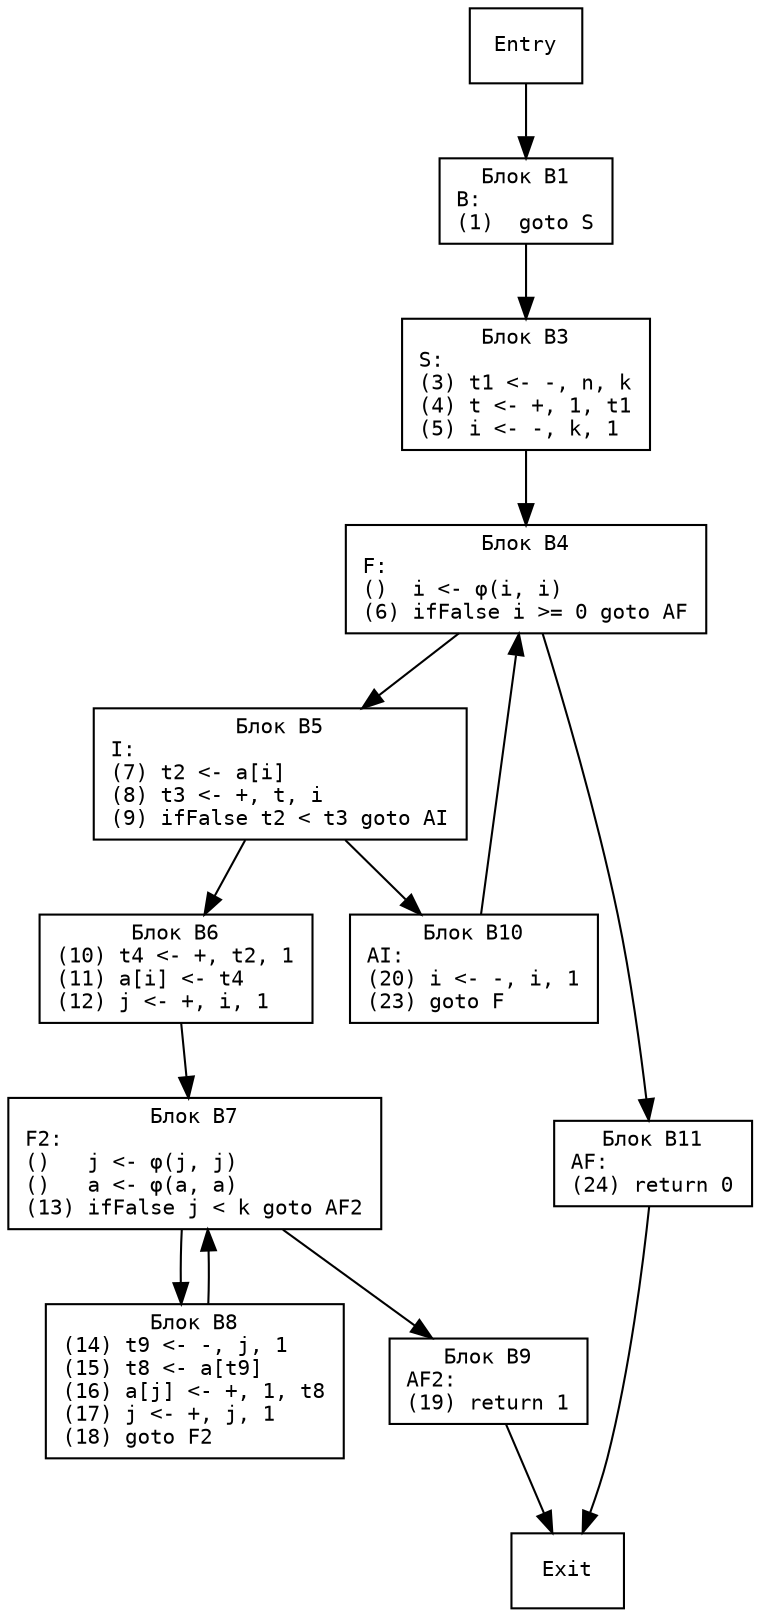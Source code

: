 digraph G{
  node [shape=box, fontname=Courier, fontsize=10];
  Entry [label="Entry"]

  B1 [label="Блок B1\nB:\l(1)  goto S\l"]
  B3 [label="Блок B3\nS:\l(3) t1 <- -, n, k\l(4) t <- +, 1, t1\l(5) i <- -, k, 1\l"]
  B4 [label="Блок B4\nF:\l()  i <- φ(i, i)\l(6) ifFalse i >= 0 goto AF\l"]
  B5 [label="Блок B5\nI:\l(7) t2 <- a[i]\l(8) t3 <- +, t, i\l(9) ifFalse t2 < t3 goto AI\l"]
  B6 [label="Блок B6\n(10) t4 <- +, t2, 1\l(11) a[i] <- t4\l(12) j <- +, i, 1\l"]
  B7 [label="Блок B7\nF2:\l()   j <- φ(j, j)\l()   a <- φ(a, a)\l(13) ifFalse j < k goto AF2\l"]
  B8 [label="Блок B8\n(14) t9 <- -, j, 1\l(15) t8 <- a[t9]\l(16) a[j] <- +, 1, t8\l(17) j <- +, j, 1\l(18) goto F2\l"]
  B9 [label="Блок B9\nAF2:\l(19) return 1\l"]
  B10 [label="Блок B10\nAI:\l(20) i <- -, i, 1\l(23) goto F\l"]
  B11 [label="Блок B11\nAF:\l(24) return 0\l"]

  Exit [ label = "Exit" ]

  Entry -> B1
  B1 -> B3
  B3 -> B4
  B4 -> B5
  B5 -> B6
  B6 -> B7
  B7 -> B8
  B8 -> B7
  B7 -> B9
  B9 -> Exit
  B5 -> B10
  B10 -> B4
  B4 -> B11
  B11 -> Exit
}
